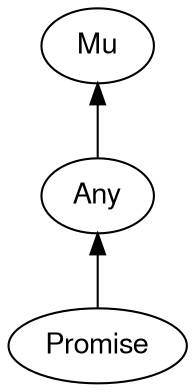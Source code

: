 digraph "perl6-type-graph" {
    rankdir=BT;
    splines=polyline;
    overlap=false; 
    // Types
    "Promise" [color="#000000", fontcolor="#000000", href="/type/Promise", fontname="FreeSans"];
    "Mu" [color="#000000", fontcolor="#000000", href="/type/Mu", fontname="FreeSans"];
    "Any" [color="#000000", fontcolor="#000000", href="/type/Any", fontname="FreeSans"];

    // Superclasses
    "Promise" -> "Any" [color="#000000"];
    "Any" -> "Mu" [color="#000000"];

    // Roles
}
